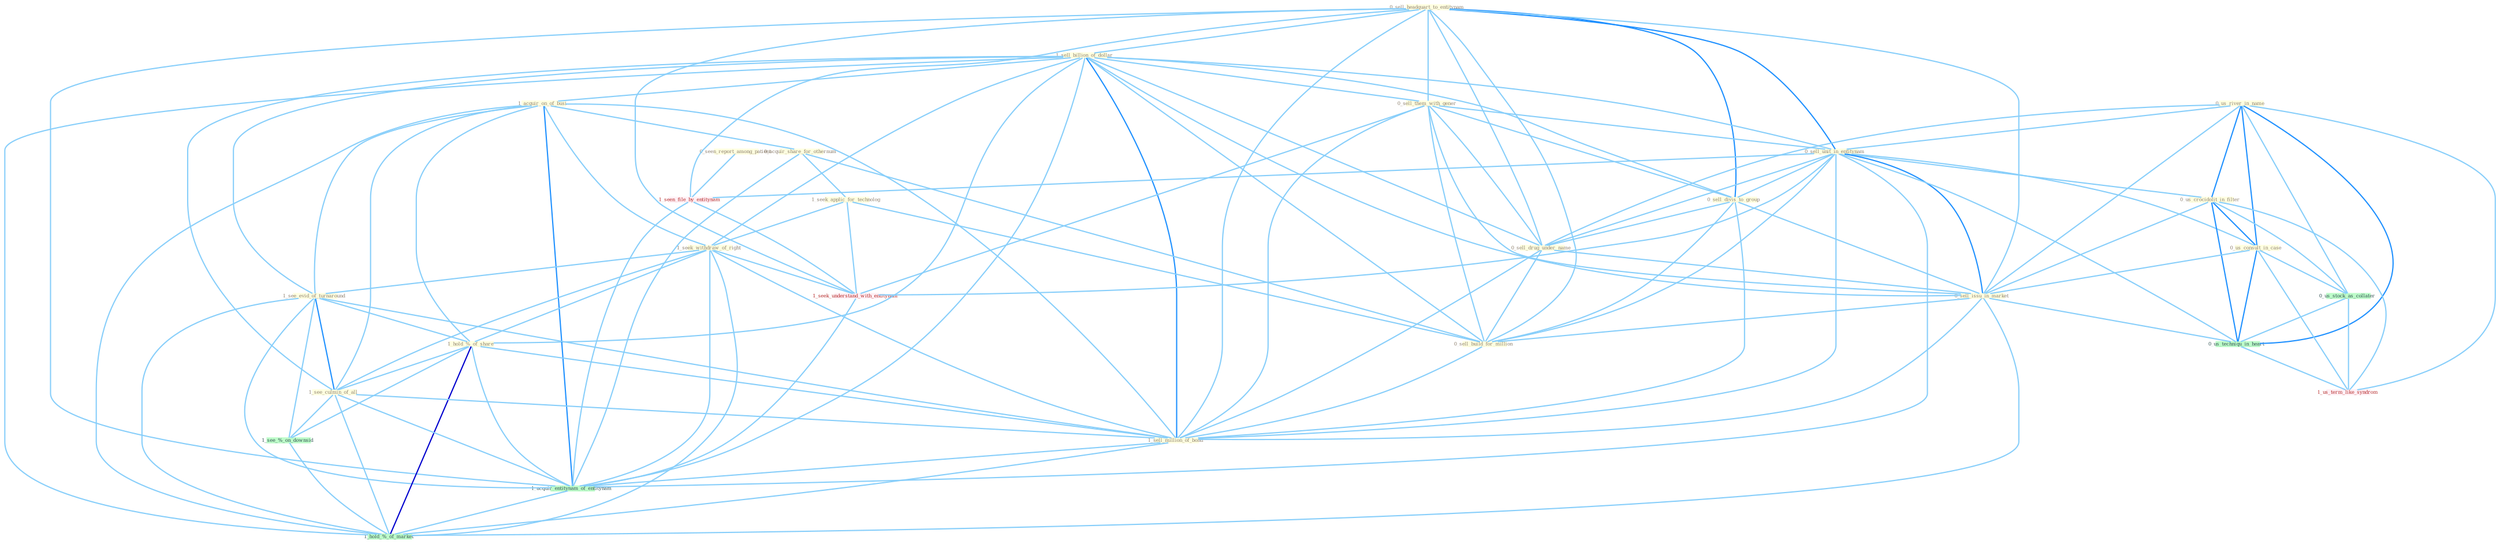 Graph G{ 
    node
    [shape=polygon,style=filled,width=.5,height=.06,color="#BDFCC9",fixedsize=true,fontsize=4,
    fontcolor="#2f4f4f"];
    {node
    [color="#ffffe0", fontcolor="#8b7d6b"] "0_seen_report_among_patient " "0_sell_headquart_to_entitynam " "1_sell_billion_of_dollar " "0_sell_them_with_gener " "1_acquir_on_of_busi " "0_acquir_share_for_othernum " "1_seek_applic_for_technolog " "0_us_river_in_name " "0_sell_unit_in_entitynam " "1_seek_withdraw_of_right " "1_see_evid_of_turnaround " "1_hold_%_of_share " "0_us_crocidolit_in_filter " "0_sell_divis_to_group " "0_sell_drug_under_name " "0_us_consult_in_case " "0_sell_issu_in_market " "1_see_culmin_of_all " "0_sell_build_for_million " "1_sell_million_of_bond "}
{node [color="#fff0f5", fontcolor="#b22222"] "1_seen_file_by_entitynam " "1_seek_understand_with_entitynam " "1_us_term_like_syndrom "}
edge [color="#B0E2FF"];

	"0_seen_report_among_patient " -- "1_seen_file_by_entitynam " [w="1", color="#87cefa" ];
	"0_sell_headquart_to_entitynam " -- "1_sell_billion_of_dollar " [w="1", color="#87cefa" ];
	"0_sell_headquart_to_entitynam " -- "0_sell_them_with_gener " [w="1", color="#87cefa" ];
	"0_sell_headquart_to_entitynam " -- "0_sell_unit_in_entitynam " [w="2", color="#1e90ff" , len=0.8];
	"0_sell_headquart_to_entitynam " -- "0_sell_divis_to_group " [w="2", color="#1e90ff" , len=0.8];
	"0_sell_headquart_to_entitynam " -- "0_sell_drug_under_name " [w="1", color="#87cefa" ];
	"0_sell_headquart_to_entitynam " -- "0_sell_issu_in_market " [w="1", color="#87cefa" ];
	"0_sell_headquart_to_entitynam " -- "0_sell_build_for_million " [w="1", color="#87cefa" ];
	"0_sell_headquart_to_entitynam " -- "1_sell_million_of_bond " [w="1", color="#87cefa" ];
	"0_sell_headquart_to_entitynam " -- "1_seen_file_by_entitynam " [w="1", color="#87cefa" ];
	"0_sell_headquart_to_entitynam " -- "1_seek_understand_with_entitynam " [w="1", color="#87cefa" ];
	"0_sell_headquart_to_entitynam " -- "1_acquir_entitynam_of_entitynam " [w="1", color="#87cefa" ];
	"1_sell_billion_of_dollar " -- "0_sell_them_with_gener " [w="1", color="#87cefa" ];
	"1_sell_billion_of_dollar " -- "1_acquir_on_of_busi " [w="1", color="#87cefa" ];
	"1_sell_billion_of_dollar " -- "0_sell_unit_in_entitynam " [w="1", color="#87cefa" ];
	"1_sell_billion_of_dollar " -- "1_seek_withdraw_of_right " [w="1", color="#87cefa" ];
	"1_sell_billion_of_dollar " -- "1_see_evid_of_turnaround " [w="1", color="#87cefa" ];
	"1_sell_billion_of_dollar " -- "1_hold_%_of_share " [w="1", color="#87cefa" ];
	"1_sell_billion_of_dollar " -- "0_sell_divis_to_group " [w="1", color="#87cefa" ];
	"1_sell_billion_of_dollar " -- "0_sell_drug_under_name " [w="1", color="#87cefa" ];
	"1_sell_billion_of_dollar " -- "0_sell_issu_in_market " [w="1", color="#87cefa" ];
	"1_sell_billion_of_dollar " -- "1_see_culmin_of_all " [w="1", color="#87cefa" ];
	"1_sell_billion_of_dollar " -- "0_sell_build_for_million " [w="1", color="#87cefa" ];
	"1_sell_billion_of_dollar " -- "1_sell_million_of_bond " [w="2", color="#1e90ff" , len=0.8];
	"1_sell_billion_of_dollar " -- "1_acquir_entitynam_of_entitynam " [w="1", color="#87cefa" ];
	"1_sell_billion_of_dollar " -- "1_hold_%_of_market " [w="1", color="#87cefa" ];
	"0_sell_them_with_gener " -- "0_sell_unit_in_entitynam " [w="1", color="#87cefa" ];
	"0_sell_them_with_gener " -- "0_sell_divis_to_group " [w="1", color="#87cefa" ];
	"0_sell_them_with_gener " -- "0_sell_drug_under_name " [w="1", color="#87cefa" ];
	"0_sell_them_with_gener " -- "0_sell_issu_in_market " [w="1", color="#87cefa" ];
	"0_sell_them_with_gener " -- "0_sell_build_for_million " [w="1", color="#87cefa" ];
	"0_sell_them_with_gener " -- "1_sell_million_of_bond " [w="1", color="#87cefa" ];
	"0_sell_them_with_gener " -- "1_seek_understand_with_entitynam " [w="1", color="#87cefa" ];
	"1_acquir_on_of_busi " -- "0_acquir_share_for_othernum " [w="1", color="#87cefa" ];
	"1_acquir_on_of_busi " -- "1_seek_withdraw_of_right " [w="1", color="#87cefa" ];
	"1_acquir_on_of_busi " -- "1_see_evid_of_turnaround " [w="1", color="#87cefa" ];
	"1_acquir_on_of_busi " -- "1_hold_%_of_share " [w="1", color="#87cefa" ];
	"1_acquir_on_of_busi " -- "1_see_culmin_of_all " [w="1", color="#87cefa" ];
	"1_acquir_on_of_busi " -- "1_sell_million_of_bond " [w="1", color="#87cefa" ];
	"1_acquir_on_of_busi " -- "1_acquir_entitynam_of_entitynam " [w="2", color="#1e90ff" , len=0.8];
	"1_acquir_on_of_busi " -- "1_hold_%_of_market " [w="1", color="#87cefa" ];
	"0_acquir_share_for_othernum " -- "1_seek_applic_for_technolog " [w="1", color="#87cefa" ];
	"0_acquir_share_for_othernum " -- "0_sell_build_for_million " [w="1", color="#87cefa" ];
	"0_acquir_share_for_othernum " -- "1_acquir_entitynam_of_entitynam " [w="1", color="#87cefa" ];
	"1_seek_applic_for_technolog " -- "1_seek_withdraw_of_right " [w="1", color="#87cefa" ];
	"1_seek_applic_for_technolog " -- "0_sell_build_for_million " [w="1", color="#87cefa" ];
	"1_seek_applic_for_technolog " -- "1_seek_understand_with_entitynam " [w="1", color="#87cefa" ];
	"0_us_river_in_name " -- "0_sell_unit_in_entitynam " [w="1", color="#87cefa" ];
	"0_us_river_in_name " -- "0_us_crocidolit_in_filter " [w="2", color="#1e90ff" , len=0.8];
	"0_us_river_in_name " -- "0_sell_drug_under_name " [w="1", color="#87cefa" ];
	"0_us_river_in_name " -- "0_us_consult_in_case " [w="2", color="#1e90ff" , len=0.8];
	"0_us_river_in_name " -- "0_sell_issu_in_market " [w="1", color="#87cefa" ];
	"0_us_river_in_name " -- "0_us_stock_as_collater " [w="1", color="#87cefa" ];
	"0_us_river_in_name " -- "0_us_techniqu_in_heart " [w="2", color="#1e90ff" , len=0.8];
	"0_us_river_in_name " -- "1_us_term_like_syndrom " [w="1", color="#87cefa" ];
	"0_sell_unit_in_entitynam " -- "0_us_crocidolit_in_filter " [w="1", color="#87cefa" ];
	"0_sell_unit_in_entitynam " -- "0_sell_divis_to_group " [w="1", color="#87cefa" ];
	"0_sell_unit_in_entitynam " -- "0_sell_drug_under_name " [w="1", color="#87cefa" ];
	"0_sell_unit_in_entitynam " -- "0_us_consult_in_case " [w="1", color="#87cefa" ];
	"0_sell_unit_in_entitynam " -- "0_sell_issu_in_market " [w="2", color="#1e90ff" , len=0.8];
	"0_sell_unit_in_entitynam " -- "0_sell_build_for_million " [w="1", color="#87cefa" ];
	"0_sell_unit_in_entitynam " -- "1_sell_million_of_bond " [w="1", color="#87cefa" ];
	"0_sell_unit_in_entitynam " -- "1_seen_file_by_entitynam " [w="1", color="#87cefa" ];
	"0_sell_unit_in_entitynam " -- "1_seek_understand_with_entitynam " [w="1", color="#87cefa" ];
	"0_sell_unit_in_entitynam " -- "1_acquir_entitynam_of_entitynam " [w="1", color="#87cefa" ];
	"0_sell_unit_in_entitynam " -- "0_us_techniqu_in_heart " [w="1", color="#87cefa" ];
	"1_seek_withdraw_of_right " -- "1_see_evid_of_turnaround " [w="1", color="#87cefa" ];
	"1_seek_withdraw_of_right " -- "1_hold_%_of_share " [w="1", color="#87cefa" ];
	"1_seek_withdraw_of_right " -- "1_see_culmin_of_all " [w="1", color="#87cefa" ];
	"1_seek_withdraw_of_right " -- "1_sell_million_of_bond " [w="1", color="#87cefa" ];
	"1_seek_withdraw_of_right " -- "1_seek_understand_with_entitynam " [w="1", color="#87cefa" ];
	"1_seek_withdraw_of_right " -- "1_acquir_entitynam_of_entitynam " [w="1", color="#87cefa" ];
	"1_seek_withdraw_of_right " -- "1_hold_%_of_market " [w="1", color="#87cefa" ];
	"1_see_evid_of_turnaround " -- "1_hold_%_of_share " [w="1", color="#87cefa" ];
	"1_see_evid_of_turnaround " -- "1_see_culmin_of_all " [w="2", color="#1e90ff" , len=0.8];
	"1_see_evid_of_turnaround " -- "1_sell_million_of_bond " [w="1", color="#87cefa" ];
	"1_see_evid_of_turnaround " -- "1_acquir_entitynam_of_entitynam " [w="1", color="#87cefa" ];
	"1_see_evid_of_turnaround " -- "1_see_%_on_downsid " [w="1", color="#87cefa" ];
	"1_see_evid_of_turnaround " -- "1_hold_%_of_market " [w="1", color="#87cefa" ];
	"1_hold_%_of_share " -- "1_see_culmin_of_all " [w="1", color="#87cefa" ];
	"1_hold_%_of_share " -- "1_sell_million_of_bond " [w="1", color="#87cefa" ];
	"1_hold_%_of_share " -- "1_acquir_entitynam_of_entitynam " [w="1", color="#87cefa" ];
	"1_hold_%_of_share " -- "1_see_%_on_downsid " [w="1", color="#87cefa" ];
	"1_hold_%_of_share " -- "1_hold_%_of_market " [w="3", color="#0000cd" , len=0.6];
	"0_us_crocidolit_in_filter " -- "0_us_consult_in_case " [w="2", color="#1e90ff" , len=0.8];
	"0_us_crocidolit_in_filter " -- "0_sell_issu_in_market " [w="1", color="#87cefa" ];
	"0_us_crocidolit_in_filter " -- "0_us_stock_as_collater " [w="1", color="#87cefa" ];
	"0_us_crocidolit_in_filter " -- "0_us_techniqu_in_heart " [w="2", color="#1e90ff" , len=0.8];
	"0_us_crocidolit_in_filter " -- "1_us_term_like_syndrom " [w="1", color="#87cefa" ];
	"0_sell_divis_to_group " -- "0_sell_drug_under_name " [w="1", color="#87cefa" ];
	"0_sell_divis_to_group " -- "0_sell_issu_in_market " [w="1", color="#87cefa" ];
	"0_sell_divis_to_group " -- "0_sell_build_for_million " [w="1", color="#87cefa" ];
	"0_sell_divis_to_group " -- "1_sell_million_of_bond " [w="1", color="#87cefa" ];
	"0_sell_drug_under_name " -- "0_sell_issu_in_market " [w="1", color="#87cefa" ];
	"0_sell_drug_under_name " -- "0_sell_build_for_million " [w="1", color="#87cefa" ];
	"0_sell_drug_under_name " -- "1_sell_million_of_bond " [w="1", color="#87cefa" ];
	"0_us_consult_in_case " -- "0_sell_issu_in_market " [w="1", color="#87cefa" ];
	"0_us_consult_in_case " -- "0_us_stock_as_collater " [w="1", color="#87cefa" ];
	"0_us_consult_in_case " -- "0_us_techniqu_in_heart " [w="2", color="#1e90ff" , len=0.8];
	"0_us_consult_in_case " -- "1_us_term_like_syndrom " [w="1", color="#87cefa" ];
	"0_sell_issu_in_market " -- "0_sell_build_for_million " [w="1", color="#87cefa" ];
	"0_sell_issu_in_market " -- "1_sell_million_of_bond " [w="1", color="#87cefa" ];
	"0_sell_issu_in_market " -- "0_us_techniqu_in_heart " [w="1", color="#87cefa" ];
	"0_sell_issu_in_market " -- "1_hold_%_of_market " [w="1", color="#87cefa" ];
	"1_see_culmin_of_all " -- "1_sell_million_of_bond " [w="1", color="#87cefa" ];
	"1_see_culmin_of_all " -- "1_acquir_entitynam_of_entitynam " [w="1", color="#87cefa" ];
	"1_see_culmin_of_all " -- "1_see_%_on_downsid " [w="1", color="#87cefa" ];
	"1_see_culmin_of_all " -- "1_hold_%_of_market " [w="1", color="#87cefa" ];
	"0_sell_build_for_million " -- "1_sell_million_of_bond " [w="1", color="#87cefa" ];
	"1_sell_million_of_bond " -- "1_acquir_entitynam_of_entitynam " [w="1", color="#87cefa" ];
	"1_sell_million_of_bond " -- "1_hold_%_of_market " [w="1", color="#87cefa" ];
	"1_seen_file_by_entitynam " -- "1_seek_understand_with_entitynam " [w="1", color="#87cefa" ];
	"1_seen_file_by_entitynam " -- "1_acquir_entitynam_of_entitynam " [w="1", color="#87cefa" ];
	"0_us_stock_as_collater " -- "0_us_techniqu_in_heart " [w="1", color="#87cefa" ];
	"0_us_stock_as_collater " -- "1_us_term_like_syndrom " [w="1", color="#87cefa" ];
	"1_seek_understand_with_entitynam " -- "1_acquir_entitynam_of_entitynam " [w="1", color="#87cefa" ];
	"1_acquir_entitynam_of_entitynam " -- "1_hold_%_of_market " [w="1", color="#87cefa" ];
	"0_us_techniqu_in_heart " -- "1_us_term_like_syndrom " [w="1", color="#87cefa" ];
	"1_see_%_on_downsid " -- "1_hold_%_of_market " [w="1", color="#87cefa" ];
}